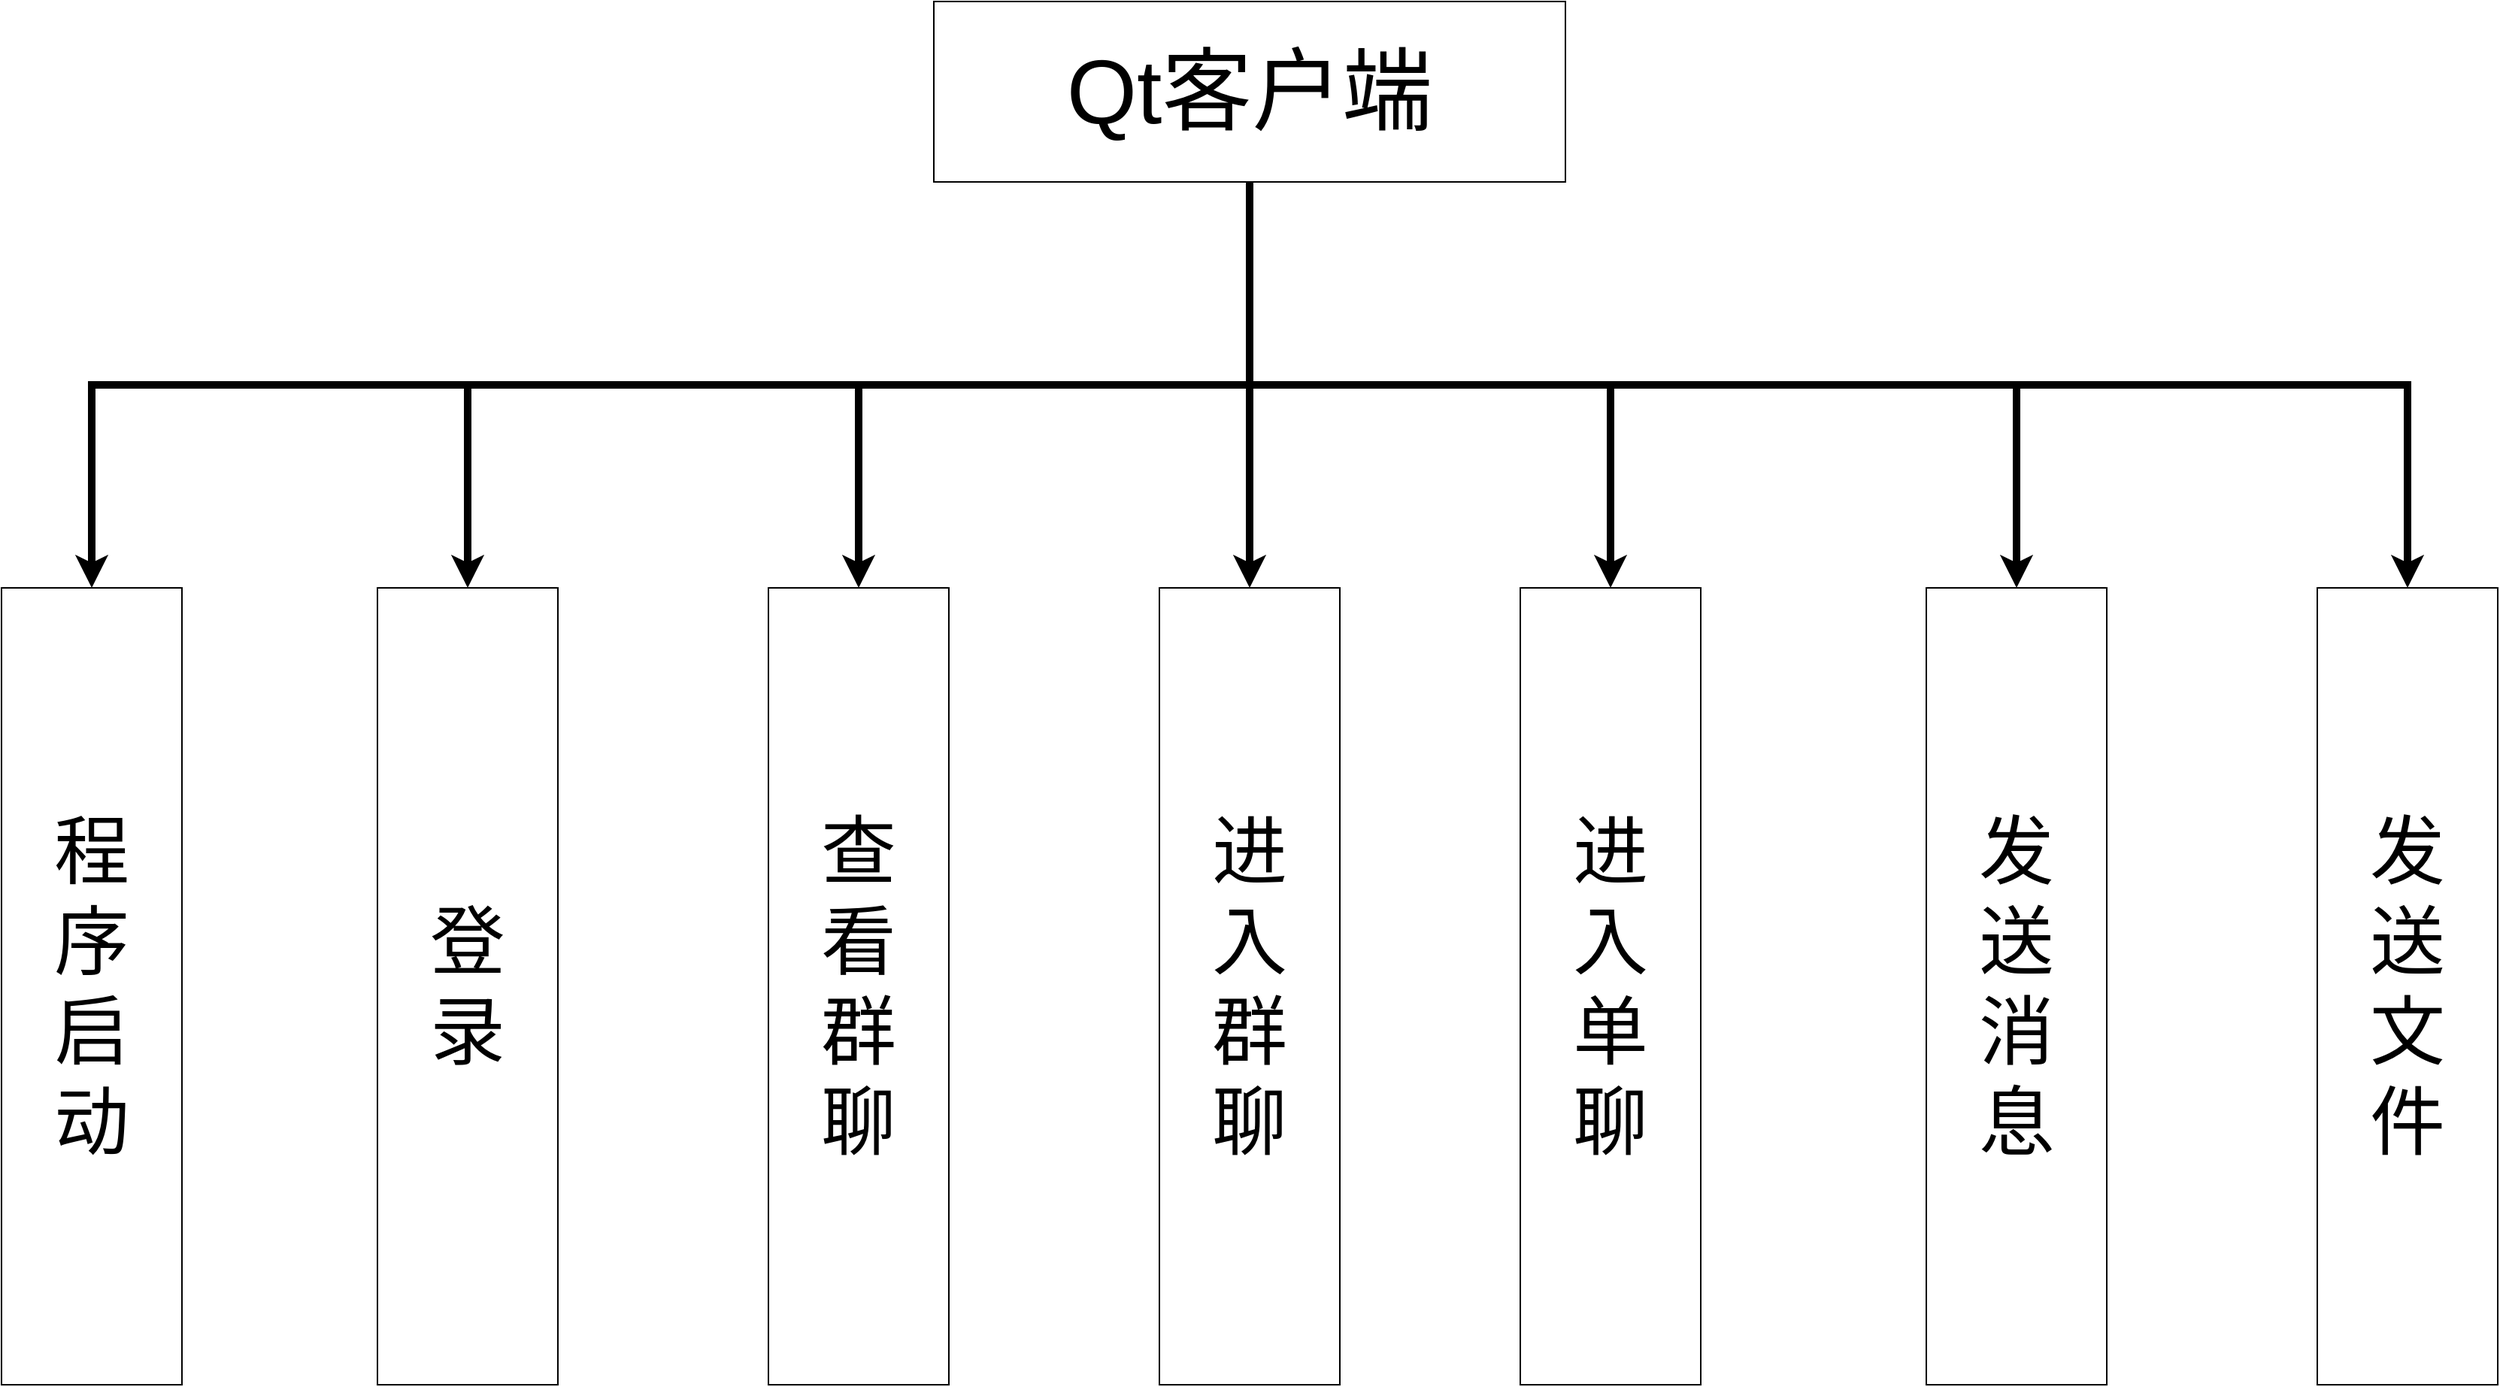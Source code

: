 <mxfile version="24.2.1" type="github">
  <diagram name="第 1 页" id="icfxu8davwd_F4QHDPUC">
    <mxGraphModel dx="3560" dy="1943" grid="1" gridSize="10" guides="1" tooltips="1" connect="1" arrows="1" fold="1" page="1" pageScale="1" pageWidth="2000" pageHeight="1200" math="0" shadow="0">
      <root>
        <mxCell id="0" />
        <mxCell id="1" parent="0" />
        <mxCell id="PyxEWm7fjZF-xo4n_uYZ-2" style="edgeStyle=orthogonalEdgeStyle;rounded=0;orthogonalLoop=1;jettySize=auto;html=1;exitX=0.5;exitY=1;exitDx=0;exitDy=0;entryX=0.5;entryY=0;entryDx=0;entryDy=0;strokeWidth=5;" parent="1" source="_cen_rF3GaI7b2-DB5qC-1" target="PyxEWm7fjZF-xo4n_uYZ-1" edge="1">
          <mxGeometry relative="1" as="geometry" />
        </mxCell>
        <mxCell id="PyxEWm7fjZF-xo4n_uYZ-3" style="edgeStyle=orthogonalEdgeStyle;rounded=0;orthogonalLoop=1;jettySize=auto;html=1;exitX=0.5;exitY=1;exitDx=0;exitDy=0;entryX=0.5;entryY=0;entryDx=0;entryDy=0;strokeWidth=5;" parent="1" source="_cen_rF3GaI7b2-DB5qC-1" target="_cen_rF3GaI7b2-DB5qC-2" edge="1">
          <mxGeometry relative="1" as="geometry" />
        </mxCell>
        <mxCell id="PyxEWm7fjZF-xo4n_uYZ-4" style="edgeStyle=orthogonalEdgeStyle;rounded=0;orthogonalLoop=1;jettySize=auto;html=1;exitX=0.5;exitY=1;exitDx=0;exitDy=0;entryX=0.5;entryY=0;entryDx=0;entryDy=0;strokeWidth=5;" parent="1" source="_cen_rF3GaI7b2-DB5qC-1" target="_cen_rF3GaI7b2-DB5qC-3" edge="1">
          <mxGeometry relative="1" as="geometry" />
        </mxCell>
        <mxCell id="PyxEWm7fjZF-xo4n_uYZ-5" style="edgeStyle=orthogonalEdgeStyle;rounded=0;orthogonalLoop=1;jettySize=auto;html=1;exitX=0.5;exitY=1;exitDx=0;exitDy=0;strokeWidth=5;" parent="1" source="_cen_rF3GaI7b2-DB5qC-1" target="_cen_rF3GaI7b2-DB5qC-4" edge="1">
          <mxGeometry relative="1" as="geometry" />
        </mxCell>
        <mxCell id="PyxEWm7fjZF-xo4n_uYZ-6" style="edgeStyle=orthogonalEdgeStyle;rounded=0;orthogonalLoop=1;jettySize=auto;html=1;exitX=0.5;exitY=1;exitDx=0;exitDy=0;strokeWidth=5;" parent="1" source="_cen_rF3GaI7b2-DB5qC-1" target="_cen_rF3GaI7b2-DB5qC-6" edge="1">
          <mxGeometry relative="1" as="geometry" />
        </mxCell>
        <mxCell id="PyxEWm7fjZF-xo4n_uYZ-7" style="edgeStyle=orthogonalEdgeStyle;rounded=0;orthogonalLoop=1;jettySize=auto;html=1;exitX=0.5;exitY=1;exitDx=0;exitDy=0;entryX=0.5;entryY=0;entryDx=0;entryDy=0;strokeWidth=5;" parent="1" source="_cen_rF3GaI7b2-DB5qC-1" target="_cen_rF3GaI7b2-DB5qC-7" edge="1">
          <mxGeometry relative="1" as="geometry" />
        </mxCell>
        <mxCell id="PyxEWm7fjZF-xo4n_uYZ-8" style="edgeStyle=orthogonalEdgeStyle;rounded=0;orthogonalLoop=1;jettySize=auto;html=1;exitX=0.5;exitY=1;exitDx=0;exitDy=0;strokeWidth=5;" parent="1" source="_cen_rF3GaI7b2-DB5qC-1" target="_cen_rF3GaI7b2-DB5qC-8" edge="1">
          <mxGeometry relative="1" as="geometry" />
        </mxCell>
        <mxCell id="_cen_rF3GaI7b2-DB5qC-1" value="Qt客户端" style="rounded=0;whiteSpace=wrap;html=1;fontSize=60;" parent="1" vertex="1">
          <mxGeometry x="790" y="130" width="420" height="120" as="geometry" />
        </mxCell>
        <mxCell id="_cen_rF3GaI7b2-DB5qC-2" value="登&lt;div&gt;录&lt;/div&gt;" style="rounded=0;whiteSpace=wrap;html=1;fontSize=50;" parent="1" vertex="1">
          <mxGeometry x="420" y="520" width="120" height="530" as="geometry" />
        </mxCell>
        <mxCell id="_cen_rF3GaI7b2-DB5qC-3" value="查&lt;div&gt;看&lt;/div&gt;&lt;div&gt;群&lt;/div&gt;&lt;div&gt;聊&lt;/div&gt;" style="rounded=0;whiteSpace=wrap;html=1;fontSize=50;" parent="1" vertex="1">
          <mxGeometry x="680" y="520" width="120" height="530" as="geometry" />
        </mxCell>
        <mxCell id="_cen_rF3GaI7b2-DB5qC-4" value="进&lt;div&gt;入&lt;/div&gt;&lt;div&gt;群&lt;/div&gt;&lt;div&gt;聊&lt;/div&gt;" style="rounded=0;whiteSpace=wrap;html=1;fontSize=50;" parent="1" vertex="1">
          <mxGeometry x="940" y="520" width="120" height="530" as="geometry" />
        </mxCell>
        <mxCell id="_cen_rF3GaI7b2-DB5qC-6" value="进&lt;div&gt;入&lt;/div&gt;&lt;div&gt;单&lt;/div&gt;&lt;div&gt;聊&lt;/div&gt;" style="rounded=0;whiteSpace=wrap;html=1;fontSize=50;" parent="1" vertex="1">
          <mxGeometry x="1180" y="520" width="120" height="530" as="geometry" />
        </mxCell>
        <mxCell id="_cen_rF3GaI7b2-DB5qC-7" value="发&lt;div&gt;送&lt;/div&gt;&lt;div&gt;消&lt;/div&gt;&lt;div&gt;息&lt;/div&gt;" style="rounded=0;whiteSpace=wrap;html=1;fontSize=50;" parent="1" vertex="1">
          <mxGeometry x="1450" y="520" width="120" height="530" as="geometry" />
        </mxCell>
        <mxCell id="_cen_rF3GaI7b2-DB5qC-8" value="发&lt;div&gt;送&lt;/div&gt;&lt;div&gt;文&lt;/div&gt;&lt;div&gt;件&lt;/div&gt;" style="rounded=0;whiteSpace=wrap;html=1;fontSize=50;" parent="1" vertex="1">
          <mxGeometry x="1710" y="520" width="120" height="530" as="geometry" />
        </mxCell>
        <mxCell id="PyxEWm7fjZF-xo4n_uYZ-1" value="程&lt;div&gt;序&lt;/div&gt;&lt;div&gt;启&lt;/div&gt;&lt;div&gt;动&lt;/div&gt;" style="rounded=0;whiteSpace=wrap;html=1;fontSize=50;" parent="1" vertex="1">
          <mxGeometry x="170" y="520" width="120" height="530" as="geometry" />
        </mxCell>
      </root>
    </mxGraphModel>
  </diagram>
</mxfile>
